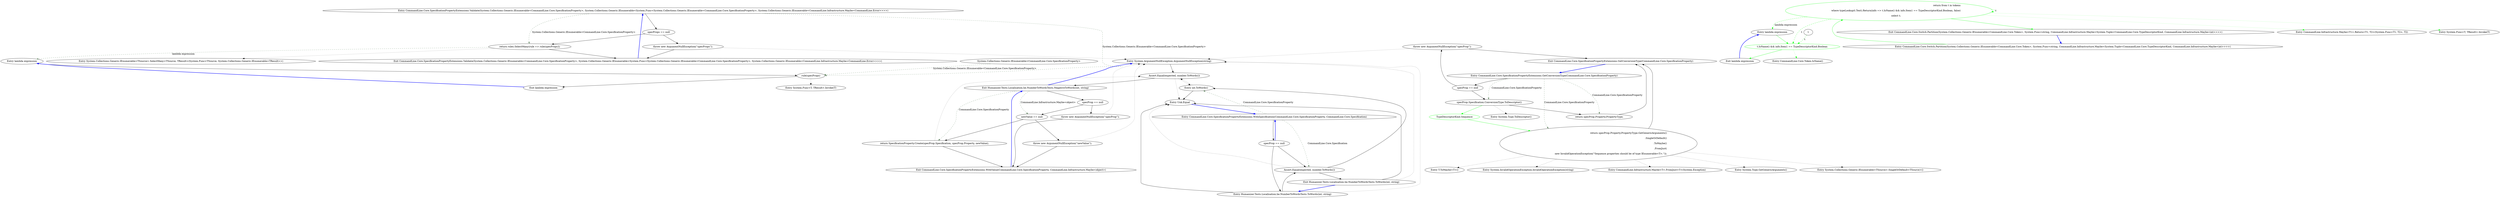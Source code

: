digraph  {
m7_30 [label="Entry CommandLine.Core.SpecificationPropertyExtensions.Validate(System.Collections.Generic.IEnumerable<CommandLine.Core.SpecificationProperty>, System.Collections.Generic.IEnumerable<System.Func<System.Collections.Generic.IEnumerable<CommandLine.Core.SpecificationProperty>, System.Collections.Generic.IEnumerable<CommandLine.Infrastructure.Maybe<CommandLine.Error>>>>)", span="44-44", cluster="CommandLine.Core.SpecificationPropertyExtensions.Validate(System.Collections.Generic.IEnumerable<CommandLine.Core.SpecificationProperty>, System.Collections.Generic.IEnumerable<System.Func<System.Collections.Generic.IEnumerable<CommandLine.Core.SpecificationProperty>, System.Collections.Generic.IEnumerable<CommandLine.Infrastructure.Maybe<CommandLine.Error>>>>)", file="SpecificationPropertyExtensions.cs"];
m7_32 [label="throw new ArgumentNullException(''specProps'');", span="49-49", cluster="CommandLine.Core.SpecificationPropertyExtensions.Validate(System.Collections.Generic.IEnumerable<CommandLine.Core.SpecificationProperty>, System.Collections.Generic.IEnumerable<System.Func<System.Collections.Generic.IEnumerable<CommandLine.Core.SpecificationProperty>, System.Collections.Generic.IEnumerable<CommandLine.Infrastructure.Maybe<CommandLine.Error>>>>)", file="SpecificationPropertyExtensions.cs"];
m7_31 [label="specProps == null", span="49-49", cluster="CommandLine.Core.SpecificationPropertyExtensions.Validate(System.Collections.Generic.IEnumerable<CommandLine.Core.SpecificationProperty>, System.Collections.Generic.IEnumerable<System.Func<System.Collections.Generic.IEnumerable<CommandLine.Core.SpecificationProperty>, System.Collections.Generic.IEnumerable<CommandLine.Infrastructure.Maybe<CommandLine.Error>>>>)", file="SpecificationPropertyExtensions.cs"];
m7_33 [label="return rules.SelectMany(rule => rule(specProps));", span="51-51", cluster="CommandLine.Core.SpecificationPropertyExtensions.Validate(System.Collections.Generic.IEnumerable<CommandLine.Core.SpecificationProperty>, System.Collections.Generic.IEnumerable<System.Func<System.Collections.Generic.IEnumerable<CommandLine.Core.SpecificationProperty>, System.Collections.Generic.IEnumerable<CommandLine.Infrastructure.Maybe<CommandLine.Error>>>>)", file="SpecificationPropertyExtensions.cs"];
m7_34 [label="Exit CommandLine.Core.SpecificationPropertyExtensions.Validate(System.Collections.Generic.IEnumerable<CommandLine.Core.SpecificationProperty>, System.Collections.Generic.IEnumerable<System.Func<System.Collections.Generic.IEnumerable<CommandLine.Core.SpecificationProperty>, System.Collections.Generic.IEnumerable<CommandLine.Infrastructure.Maybe<CommandLine.Error>>>>)", span="44-44", cluster="CommandLine.Core.SpecificationPropertyExtensions.Validate(System.Collections.Generic.IEnumerable<CommandLine.Core.SpecificationProperty>, System.Collections.Generic.IEnumerable<System.Func<System.Collections.Generic.IEnumerable<CommandLine.Core.SpecificationProperty>, System.Collections.Generic.IEnumerable<CommandLine.Infrastructure.Maybe<CommandLine.Error>>>>)", file="SpecificationPropertyExtensions.cs"];
m7_0 [label="Entry CommandLine.Core.SpecificationPropertyExtensions.WithSpecification(CommandLine.Core.SpecificationProperty, CommandLine.Core.Specification)", span="11-11", cluster="CommandLine.Core.SpecificationPropertyExtensions.WithSpecification(CommandLine.Core.SpecificationProperty, CommandLine.Core.Specification)", file="SpecificationPropertyExtensions.cs"];
m7_1 [label="specProp == null", span="13-13", cluster="CommandLine.Core.SpecificationPropertyExtensions.WithSpecification(CommandLine.Core.SpecificationProperty, CommandLine.Core.Specification)", file="SpecificationPropertyExtensions.cs"];
m7_16 [label="Entry CommandLine.Core.SpecificationPropertyExtensions.GetConversionType(CommandLine.Core.SpecificationProperty)", span="27-27", cluster="CommandLine.Core.SpecificationPropertyExtensions.GetConversionType(CommandLine.Core.SpecificationProperty)", file="SpecificationPropertyExtensions.cs"];
m7_20 [label="TypeDescriptorKind.Sequence", span="33-33", cluster="CommandLine.Core.SpecificationPropertyExtensions.GetConversionType(CommandLine.Core.SpecificationProperty)", color=green, community=0, file="SpecificationPropertyExtensions.cs"];
m7_19 [label="specProp.Specification.ConversionType.ToDescriptor()", span="31-31", cluster="CommandLine.Core.SpecificationPropertyExtensions.GetConversionType(CommandLine.Core.SpecificationProperty)", file="SpecificationPropertyExtensions.cs"];
m7_21 [label="return specProp.Property.PropertyType.GetGenericArguments()\r\n                             .SingleOrDefault()\r\n                             .ToMaybe()\r\n                             .FromJust(\r\n                                 new InvalidOperationException(''Sequence properties should be of type IEnumerable<T>.''));", span="34-38", cluster="CommandLine.Core.SpecificationPropertyExtensions.GetConversionType(CommandLine.Core.SpecificationProperty)", file="SpecificationPropertyExtensions.cs"];
m7_17 [label="specProp == null", span="29-29", cluster="CommandLine.Core.SpecificationPropertyExtensions.GetConversionType(CommandLine.Core.SpecificationProperty)", file="SpecificationPropertyExtensions.cs"];
m7_22 [label="return specProp.Property.PropertyType;", span="40-40", cluster="CommandLine.Core.SpecificationPropertyExtensions.GetConversionType(CommandLine.Core.SpecificationProperty)", file="SpecificationPropertyExtensions.cs"];
m7_18 [label="throw new ArgumentNullException(''specProp'');", span="29-29", cluster="CommandLine.Core.SpecificationPropertyExtensions.GetConversionType(CommandLine.Core.SpecificationProperty)", file="SpecificationPropertyExtensions.cs"];
m7_23 [label="Exit CommandLine.Core.SpecificationPropertyExtensions.GetConversionType(CommandLine.Core.SpecificationProperty)", span="27-27", cluster="CommandLine.Core.SpecificationPropertyExtensions.GetConversionType(CommandLine.Core.SpecificationProperty)", file="SpecificationPropertyExtensions.cs"];
m7_29 [label="Entry CommandLine.Infrastructure.Maybe<T>.FromJust<T>(System.Exception)", span="137-137", cluster="CommandLine.Infrastructure.Maybe<T>.FromJust<T>(System.Exception)", file="SpecificationPropertyExtensions.cs"];
m7_2 [label="Entry Humanizer.Tests.Localisation.he.NumberToWordsTests.ToWords(int, string)", span="53-53", cluster="Humanizer.Tests.Localisation.he.NumberToWordsTests.ToWords(int, string)", file="SpecificationPropertyExtensions.cs"];
m7_4 [label="Exit Humanizer.Tests.Localisation.he.NumberToWordsTests.ToWords(int, string)", span="53-53", cluster="Humanizer.Tests.Localisation.he.NumberToWordsTests.ToWords(int, string)", file="SpecificationPropertyExtensions.cs"];
m7_3 [label="Assert.Equal(expected, number.ToWords())", span="55-55", cluster="Humanizer.Tests.Localisation.he.NumberToWordsTests.ToWords(int, string)", file="SpecificationPropertyExtensions.cs"];
m7_5 [label="Entry int.ToWords()", span="32-32", cluster="int.ToWords()", file="SpecificationPropertyExtensions.cs"];
m7_6 [label="Entry Unk.Equal", span="", cluster="Unk.Equal", file="SpecificationPropertyExtensions.cs"];
m7_8 [label="Assert.Equal(expected, number.ToWords())", span="62-62", cluster="Humanizer.Tests.Localisation.he.NumberToWordsTests.NegativeToWords(int, string)", file="SpecificationPropertyExtensions.cs"];
m7_9 [label="Exit Humanizer.Tests.Localisation.he.NumberToWordsTests.NegativeToWords(int, string)", span="60-60", cluster="Humanizer.Tests.Localisation.he.NumberToWordsTests.NegativeToWords(int, string)", file="SpecificationPropertyExtensions.cs"];
m7_11 [label="throw new ArgumentNullException(''specProp'');", span="21-21", cluster="CommandLine.Core.SpecificationPropertyExtensions.WithValue(CommandLine.Core.SpecificationProperty, CommandLine.Infrastructure.Maybe<object>)", file="SpecificationPropertyExtensions.cs"];
m7_13 [label="throw new ArgumentNullException(''newValue'');", span="22-22", cluster="CommandLine.Core.SpecificationPropertyExtensions.WithValue(CommandLine.Core.SpecificationProperty, CommandLine.Infrastructure.Maybe<object>)", file="SpecificationPropertyExtensions.cs"];
m7_10 [label="specProp == null", span="21-21", cluster="CommandLine.Core.SpecificationPropertyExtensions.WithValue(CommandLine.Core.SpecificationProperty, CommandLine.Infrastructure.Maybe<object>)", file="SpecificationPropertyExtensions.cs"];
m7_12 [label="newValue == null", span="22-22", cluster="CommandLine.Core.SpecificationPropertyExtensions.WithValue(CommandLine.Core.SpecificationProperty, CommandLine.Infrastructure.Maybe<object>)", file="SpecificationPropertyExtensions.cs"];
m7_14 [label="return SpecificationProperty.Create(specProp.Specification, specProp.Property, newValue);", span="24-24", cluster="CommandLine.Core.SpecificationPropertyExtensions.WithValue(CommandLine.Core.SpecificationProperty, CommandLine.Infrastructure.Maybe<object>)", file="SpecificationPropertyExtensions.cs"];
m7_15 [label="Exit CommandLine.Core.SpecificationPropertyExtensions.WithValue(CommandLine.Core.SpecificationProperty, CommandLine.Infrastructure.Maybe<object>)", span="19-19", cluster="CommandLine.Core.SpecificationPropertyExtensions.WithValue(CommandLine.Core.SpecificationProperty, CommandLine.Infrastructure.Maybe<object>)", file="SpecificationPropertyExtensions.cs"];
m7_25 [label="Entry System.Type.GetGenericArguments()", span="0-0", cluster="System.Type.GetGenericArguments()", file="SpecificationPropertyExtensions.cs"];
m7_26 [label="Entry System.Collections.Generic.IEnumerable<TSource>.SingleOrDefault<TSource>()", span="0-0", cluster="System.Collections.Generic.IEnumerable<TSource>.SingleOrDefault<TSource>()", file="SpecificationPropertyExtensions.cs"];
m7_27 [label="Entry T.ToMaybe<T>()", span="82-82", cluster="T.ToMaybe<T>()", file="SpecificationPropertyExtensions.cs"];
m7_35 [label="Entry System.Collections.Generic.IEnumerable<TSource>.SelectMany<TSource, TResult>(System.Func<TSource, System.Collections.Generic.IEnumerable<TResult>>)", span="0-0", cluster="System.Collections.Generic.IEnumerable<TSource>.SelectMany<TSource, TResult>(System.Func<TSource, System.Collections.Generic.IEnumerable<TResult>>)", file="SpecificationPropertyExtensions.cs"];
m7_36 [label="Entry lambda expression", span="51-51", cluster="lambda expression", file="SpecificationPropertyExtensions.cs"];
m7_37 [label="rule(specProps)", span="51-51", cluster="lambda expression", file="SpecificationPropertyExtensions.cs"];
m7_38 [label="Exit lambda expression", span="51-51", cluster="lambda expression", file="SpecificationPropertyExtensions.cs"];
m7_24 [label="Entry System.Type.ToDescriptor()", span="22-22", cluster="System.Type.ToDescriptor()", file="SpecificationPropertyExtensions.cs"];
m7_7 [label="Entry System.ArgumentNullException.ArgumentNullException(string)", span="0-0", cluster="System.ArgumentNullException.ArgumentNullException(string)", file="SpecificationPropertyExtensions.cs"];
m7_28 [label="Entry System.InvalidOperationException.InvalidOperationException(string)", span="0-0", cluster="System.InvalidOperationException.InvalidOperationException(string)", file="SpecificationPropertyExtensions.cs"];
m7_39 [label="Entry System.Func<T, TResult>.Invoke(T)", span="0-0", cluster="System.Func<T, TResult>.Invoke(T)", file="SpecificationPropertyExtensions.cs"];
m7_40 [label="System.Collections.Generic.IEnumerable<CommandLine.Core.SpecificationProperty>", span="", file="SpecificationPropertyExtensions.cs"];
m9_5 [label="Entry lambda expression", span="16-16", cluster="lambda expression", file="Switch.cs"];
m9_6 [label="t.IsName() && info.Item1 == TypeDescriptorKind.Boolean", span="16-16", cluster="lambda expression", color=green, community=0, file="Switch.cs"];
m9_7 [label="Exit lambda expression", span="16-16", cluster="lambda expression", file="Switch.cs"];
m9_4 [label="Entry CommandLine.Infrastructure.Maybe<T1>.Return<T1, T2>(System.Func<T1, T2>, T2)", span="103-103", cluster="CommandLine.Infrastructure.Maybe<T1>.Return<T1, T2>(System.Func<T1, T2>, T2)", file="Switch.cs"];
m9_8 [label="Entry CommandLine.Core.Token.IsName()", span="72-72", cluster="CommandLine.Core.Token.IsName()", file="Switch.cs"];
m9_0 [label="Entry CommandLine.Core.Switch.Partition(System.Collections.Generic.IEnumerable<CommandLine.Core.Token>, System.Func<string, CommandLine.Infrastructure.Maybe<System.Tuple<CommandLine.Core.TypeDescriptorKind, CommandLine.Infrastructure.Maybe<int>>>>)", span="11-11", cluster="CommandLine.Core.Switch.Partition(System.Collections.Generic.IEnumerable<CommandLine.Core.Token>, System.Func<string, CommandLine.Infrastructure.Maybe<System.Tuple<CommandLine.Core.TypeDescriptorKind, CommandLine.Infrastructure.Maybe<int>>>>)", file="Switch.cs"];
m9_1 [label="return from t in tokens\r\n                   where typeLookup(t.Text).Return(info => t.IsName() && info.Item1 == TypeDescriptorKind.Boolean, false)\r\n                   select t;", span="15-17", cluster="CommandLine.Core.Switch.Partition(System.Collections.Generic.IEnumerable<CommandLine.Core.Token>, System.Func<string, CommandLine.Infrastructure.Maybe<System.Tuple<CommandLine.Core.TypeDescriptorKind, CommandLine.Infrastructure.Maybe<int>>>>)", color=green, community=1, file="Switch.cs"];
m9_2 [label="Exit CommandLine.Core.Switch.Partition(System.Collections.Generic.IEnumerable<CommandLine.Core.Token>, System.Func<string, CommandLine.Infrastructure.Maybe<System.Tuple<CommandLine.Core.TypeDescriptorKind, CommandLine.Infrastructure.Maybe<int>>>>)", span="11-11", cluster="CommandLine.Core.Switch.Partition(System.Collections.Generic.IEnumerable<CommandLine.Core.Token>, System.Func<string, CommandLine.Infrastructure.Maybe<System.Tuple<CommandLine.Core.TypeDescriptorKind, CommandLine.Infrastructure.Maybe<int>>>>)", file="Switch.cs"];
m9_3 [label="Entry System.Func<T, TResult>.Invoke(T)", span="0-0", cluster="System.Func<T, TResult>.Invoke(T)", file="Switch.cs"];
m9_9 [label=t, span="", file="Switch.cs"];
m7_30 -> m7_31  [key=0, style=solid];
m7_30 -> m7_33  [key=1, style=dashed, color=darkseagreen4, label="System.Collections.Generic.IEnumerable<CommandLine.Core.SpecificationProperty>"];
m7_30 -> m7_37  [key=1, style=dashed, color=darkseagreen4, label="System.Collections.Generic.IEnumerable<CommandLine.Core.SpecificationProperty>"];
m7_32 -> m7_7  [key=2, style=dotted];
m7_32 -> m7_34  [key=0, style=solid];
m7_31 -> m7_32  [key=0, style=solid];
m7_31 -> m7_33  [key=0, style=solid];
m7_33 -> m7_34  [key=0, style=solid];
m7_33 -> m7_35  [key=2, style=dotted];
m7_33 -> m7_36  [key=1, style=dashed, color=darkseagreen4, label="lambda expression"];
m7_34 -> m7_30  [key=0, style=bold, color=blue];
m7_0 -> m7_1  [key=0, style=solid];
m7_0 -> m7_3  [key=1, style=dashed, color=darkseagreen4, label="CommandLine.Core.Specification"];
m7_0 -> m7_5  [key=1, style=dashed, color=darkseagreen4, label="CommandLine.Core.SpecificationProperty"];
m7_1 -> m7_0  [key=0, style=bold, color=blue];
m7_1 -> m7_2  [key=0, style=solid];
m7_1 -> m7_3  [key=0, style=solid];
m7_16 -> m7_19  [key=1, style=dashed, color=darkseagreen4, label="CommandLine.Core.SpecificationProperty"];
m7_16 -> m7_21  [key=1, style=dashed, color=darkseagreen4, label="CommandLine.Core.SpecificationProperty"];
m7_16 -> m7_17  [key=0, style=solid];
m7_16 -> m7_22  [key=1, style=dashed, color=darkseagreen4, label="CommandLine.Core.SpecificationProperty"];
m7_20 -> m7_21  [key=0, style=solid, color=green];
m7_19 -> m7_20  [key=0, style=solid, color=green];
m7_19 -> m7_22  [key=0, style=solid];
m7_19 -> m7_24  [key=2, style=dotted];
m7_21 -> m7_23  [key=0, style=solid];
m7_21 -> m7_25  [key=2, style=dotted];
m7_21 -> m7_26  [key=2, style=dotted];
m7_21 -> m7_27  [key=2, style=dotted];
m7_21 -> m7_28  [key=2, style=dotted];
m7_21 -> m7_29  [key=2, style=dotted];
m7_17 -> m7_19  [key=0, style=solid];
m7_17 -> m7_18  [key=0, style=solid];
m7_22 -> m7_23  [key=0, style=solid];
m7_18 -> m7_23  [key=0, style=solid];
m7_18 -> m7_7  [key=2, style=dotted];
m7_23 -> m7_16  [key=0, style=bold, color=blue];
m7_2 -> m7_7  [key=2, style=dotted];
m7_2 -> m7_6  [key=0, style=solid];
m7_2 -> m7_3  [key=0, style=solid];
m7_4 -> m7_7  [key=2, style=dotted];
m7_4 -> m7_6  [key=0, style=solid];
m7_4 -> m7_2  [key=0, style=bold, color=blue];
m7_3 -> m7_4  [key=0, style=solid];
m7_3 -> m7_5  [key=0, style=solid];
m7_3 -> m7_6  [key=2, style=dotted];
m7_5 -> m7_6  [key=0, style=solid];
m7_5 -> m7_8  [key=2, style=dotted];
m7_6 -> m7_0  [key=0, style=bold, color=blue];
m7_8 -> m7_9  [key=0, style=solid];
m7_8 -> m7_5  [key=2, style=dotted];
m7_8 -> m7_6  [key=2, style=dotted];
m7_9 -> m7_10  [key=0, style=solid];
m7_9 -> m7_12  [key=1, style=dashed, color=darkseagreen4, label="CommandLine.Infrastructure.Maybe<object>"];
m7_9 -> m7_14  [key=1, style=dashed, color=darkseagreen4, label="CommandLine.Core.SpecificationProperty"];
m7_9 -> m7_7  [key=0, style=bold, color=blue];
m7_11 -> m7_7  [key=2, style=dotted];
m7_11 -> m7_15  [key=0, style=solid];
m7_13 -> m7_7  [key=2, style=dotted];
m7_13 -> m7_15  [key=0, style=solid];
m7_10 -> m7_11  [key=0, style=solid];
m7_10 -> m7_12  [key=0, style=solid];
m7_12 -> m7_13  [key=0, style=solid];
m7_12 -> m7_14  [key=0, style=solid];
m7_14 -> m7_15  [key=0, style=solid];
m7_14 -> m7_8  [key=2, style=dotted];
m7_15 -> m7_9  [key=0, style=bold, color=blue];
m7_36 -> m7_37  [key=0, style=solid];
m7_37 -> m7_38  [key=0, style=solid];
m7_37 -> m7_39  [key=2, style=dotted];
m7_38 -> m7_36  [key=0, style=bold, color=blue];
m7_7 -> m7_8  [key=0, style=solid];
m7_40 -> m7_37  [key=1, style=dashed, color=darkseagreen4, label="System.Collections.Generic.IEnumerable<CommandLine.Core.SpecificationProperty>"];
m9_5 -> m9_6  [key=0, style=solid, color=green];
m9_6 -> m9_7  [key=0, style=solid, color=green];
m9_6 -> m9_8  [key=2, style=dotted, color=green];
m9_7 -> m9_5  [key=0, style=bold, color=blue];
m9_0 -> m9_1  [key=0, style=solid, color=green];
m9_1 -> m9_1  [key=1, style=dashed, color=green, label=t];
m9_1 -> m9_2  [key=0, style=solid, color=green];
m9_1 -> m9_3  [key=2, style=dotted, color=green];
m9_1 -> m9_4  [key=2, style=dotted, color=green];
m9_1 -> m9_5  [key=1, style=dashed, color=green, label="lambda expression"];
m9_1 -> m9_6  [key=1, style=dashed, color=green, label=t];
m9_2 -> m9_0  [key=0, style=bold, color=blue];
m9_9 -> m9_6  [key=1, style=dashed, color=green, label=t];
}
